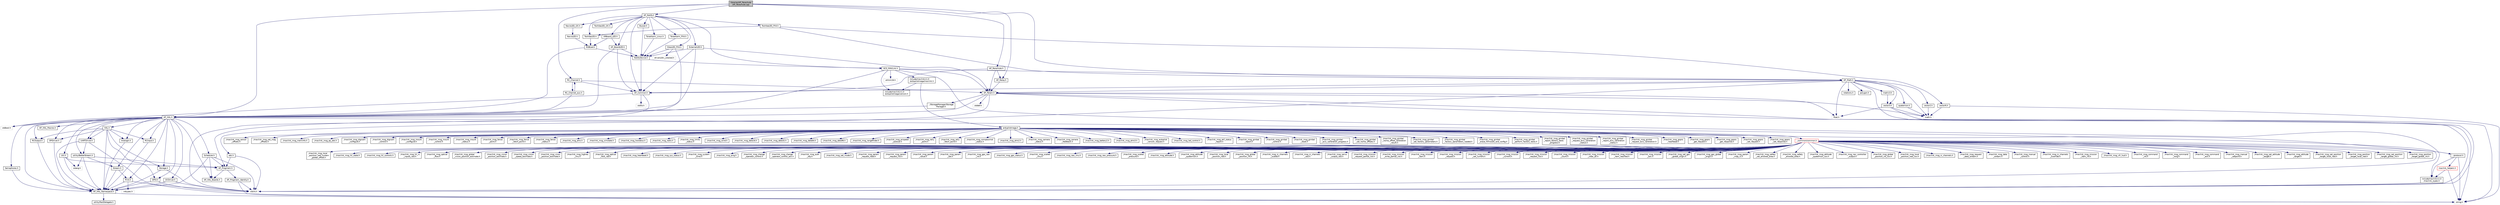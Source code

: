 digraph "libraries/AP_Parachute/AP_Parachute.cpp"
{
 // INTERACTIVE_SVG=YES
  edge [fontname="Helvetica",fontsize="10",labelfontname="Helvetica",labelfontsize="10"];
  node [fontname="Helvetica",fontsize="10",shape=record];
  Node1 [label="libraries/AP_Parachute\l/AP_Parachute.cpp",height=0.2,width=0.4,color="black", fillcolor="grey75", style="filled" fontcolor="black"];
  Node1 -> Node2 [color="midnightblue",fontsize="10",style="solid",fontname="Helvetica"];
  Node2 [label="AP_Parachute.h",height=0.2,width=0.4,color="black", fillcolor="white", style="filled",URL="$AP__Parachute_8h.html",tooltip="Parachute release library. "];
  Node2 -> Node3 [color="midnightblue",fontsize="10",style="solid",fontname="Helvetica"];
  Node3 [label="AP_Param.h",height=0.2,width=0.4,color="black", fillcolor="white", style="filled",URL="$AP__Param_8h.html",tooltip="A system for managing and storing variables that are of general interest to the system. "];
  Node3 -> Node4 [color="midnightblue",fontsize="10",style="solid",fontname="Helvetica"];
  Node4 [label="AP_HAL.h",height=0.2,width=0.4,color="black", fillcolor="white", style="filled",URL="$AP__HAL_8h.html"];
  Node4 -> Node5 [color="midnightblue",fontsize="10",style="solid",fontname="Helvetica"];
  Node5 [label="stdint.h",height=0.2,width=0.4,color="grey75", fillcolor="white", style="filled"];
  Node4 -> Node6 [color="midnightblue",fontsize="10",style="solid",fontname="Helvetica"];
  Node6 [label="stdbool.h",height=0.2,width=0.4,color="grey75", fillcolor="white", style="filled"];
  Node4 -> Node7 [color="midnightblue",fontsize="10",style="solid",fontname="Helvetica"];
  Node7 [label="AP_HAL_Namespace.h",height=0.2,width=0.4,color="black", fillcolor="white", style="filled",URL="$AP__HAL__Namespace_8h.html"];
  Node7 -> Node8 [color="midnightblue",fontsize="10",style="solid",fontname="Helvetica"];
  Node8 [label="string.h",height=0.2,width=0.4,color="grey75", fillcolor="white", style="filled"];
  Node7 -> Node9 [color="midnightblue",fontsize="10",style="solid",fontname="Helvetica"];
  Node9 [label="utility/FastDelegate.h",height=0.2,width=0.4,color="black", fillcolor="white", style="filled",URL="$FastDelegate_8h.html"];
  Node4 -> Node10 [color="midnightblue",fontsize="10",style="solid",fontname="Helvetica"];
  Node10 [label="AP_HAL_Boards.h",height=0.2,width=0.4,color="black", fillcolor="white", style="filled",URL="$AP__HAL__Boards_8h.html"];
  Node4 -> Node11 [color="midnightblue",fontsize="10",style="solid",fontname="Helvetica"];
  Node11 [label="AP_HAL_Macros.h",height=0.2,width=0.4,color="black", fillcolor="white", style="filled",URL="$AP__HAL__Macros_8h.html"];
  Node4 -> Node12 [color="midnightblue",fontsize="10",style="solid",fontname="Helvetica"];
  Node12 [label="UARTDriver.h",height=0.2,width=0.4,color="black", fillcolor="white", style="filled",URL="$UARTDriver_8h.html"];
  Node12 -> Node5 [color="midnightblue",fontsize="10",style="solid",fontname="Helvetica"];
  Node12 -> Node7 [color="midnightblue",fontsize="10",style="solid",fontname="Helvetica"];
  Node12 -> Node13 [color="midnightblue",fontsize="10",style="solid",fontname="Helvetica"];
  Node13 [label="utility/BetterStream.h",height=0.2,width=0.4,color="black", fillcolor="white", style="filled",URL="$BetterStream_8h.html"];
  Node13 -> Node14 [color="midnightblue",fontsize="10",style="solid",fontname="Helvetica"];
  Node14 [label="stdarg.h",height=0.2,width=0.4,color="grey75", fillcolor="white", style="filled"];
  Node13 -> Node7 [color="midnightblue",fontsize="10",style="solid",fontname="Helvetica"];
  Node13 -> Node15 [color="midnightblue",fontsize="10",style="solid",fontname="Helvetica"];
  Node15 [label="Stream.h",height=0.2,width=0.4,color="black", fillcolor="white", style="filled",URL="$Stream_8h.html"];
  Node15 -> Node7 [color="midnightblue",fontsize="10",style="solid",fontname="Helvetica"];
  Node15 -> Node16 [color="midnightblue",fontsize="10",style="solid",fontname="Helvetica"];
  Node16 [label="Print.h",height=0.2,width=0.4,color="black", fillcolor="white", style="filled",URL="$Print_8h.html"];
  Node16 -> Node7 [color="midnightblue",fontsize="10",style="solid",fontname="Helvetica"];
  Node16 -> Node17 [color="midnightblue",fontsize="10",style="solid",fontname="Helvetica"];
  Node17 [label="inttypes.h",height=0.2,width=0.4,color="grey75", fillcolor="white", style="filled"];
  Node16 -> Node8 [color="midnightblue",fontsize="10",style="solid",fontname="Helvetica"];
  Node13 -> Node18 [color="midnightblue",fontsize="10",style="solid",fontname="Helvetica"];
  Node18 [label="AP_Progmem.h",height=0.2,width=0.4,color="black", fillcolor="white", style="filled",URL="$AP__Progmem_8h.html"];
  Node18 -> Node10 [color="midnightblue",fontsize="10",style="solid",fontname="Helvetica"];
  Node18 -> Node19 [color="midnightblue",fontsize="10",style="solid",fontname="Helvetica"];
  Node19 [label="AP_Progmem_Identity.h",height=0.2,width=0.4,color="black", fillcolor="white", style="filled",URL="$AP__Progmem__Identity_8h.html"];
  Node19 -> Node8 [color="midnightblue",fontsize="10",style="solid",fontname="Helvetica"];
  Node19 -> Node5 [color="midnightblue",fontsize="10",style="solid",fontname="Helvetica"];
  Node4 -> Node20 [color="midnightblue",fontsize="10",style="solid",fontname="Helvetica"];
  Node20 [label="I2CDriver.h",height=0.2,width=0.4,color="black", fillcolor="white", style="filled",URL="$I2CDriver_8h.html"];
  Node20 -> Node5 [color="midnightblue",fontsize="10",style="solid",fontname="Helvetica"];
  Node20 -> Node7 [color="midnightblue",fontsize="10",style="solid",fontname="Helvetica"];
  Node4 -> Node21 [color="midnightblue",fontsize="10",style="solid",fontname="Helvetica"];
  Node21 [label="SPIDriver.h",height=0.2,width=0.4,color="black", fillcolor="white", style="filled",URL="$SPIDriver_8h.html"];
  Node21 -> Node7 [color="midnightblue",fontsize="10",style="solid",fontname="Helvetica"];
  Node4 -> Node22 [color="midnightblue",fontsize="10",style="solid",fontname="Helvetica"];
  Node22 [label="AnalogIn.h",height=0.2,width=0.4,color="black", fillcolor="white", style="filled",URL="$AnalogIn_8h.html"];
  Node22 -> Node7 [color="midnightblue",fontsize="10",style="solid",fontname="Helvetica"];
  Node4 -> Node23 [color="midnightblue",fontsize="10",style="solid",fontname="Helvetica"];
  Node23 [label="Storage.h",height=0.2,width=0.4,color="black", fillcolor="white", style="filled",URL="$Storage_8h.html"];
  Node23 -> Node5 [color="midnightblue",fontsize="10",style="solid",fontname="Helvetica"];
  Node23 -> Node7 [color="midnightblue",fontsize="10",style="solid",fontname="Helvetica"];
  Node4 -> Node24 [color="midnightblue",fontsize="10",style="solid",fontname="Helvetica"];
  Node24 [label="GPIO.h",height=0.2,width=0.4,color="black", fillcolor="white", style="filled",URL="$GPIO_8h.html"];
  Node24 -> Node5 [color="midnightblue",fontsize="10",style="solid",fontname="Helvetica"];
  Node24 -> Node7 [color="midnightblue",fontsize="10",style="solid",fontname="Helvetica"];
  Node4 -> Node25 [color="midnightblue",fontsize="10",style="solid",fontname="Helvetica"];
  Node25 [label="RCInput.h",height=0.2,width=0.4,color="black", fillcolor="white", style="filled",URL="$RCInput_8h.html"];
  Node25 -> Node7 [color="midnightblue",fontsize="10",style="solid",fontname="Helvetica"];
  Node4 -> Node26 [color="midnightblue",fontsize="10",style="solid",fontname="Helvetica"];
  Node26 [label="RCOutput.h",height=0.2,width=0.4,color="black", fillcolor="white", style="filled",URL="$RCOutput_8h.html"];
  Node26 -> Node7 [color="midnightblue",fontsize="10",style="solid",fontname="Helvetica"];
  Node4 -> Node27 [color="midnightblue",fontsize="10",style="solid",fontname="Helvetica"];
  Node27 [label="Scheduler.h",height=0.2,width=0.4,color="black", fillcolor="white", style="filled",URL="$Scheduler_8h.html"];
  Node27 -> Node7 [color="midnightblue",fontsize="10",style="solid",fontname="Helvetica"];
  Node27 -> Node10 [color="midnightblue",fontsize="10",style="solid",fontname="Helvetica"];
  Node27 -> Node5 [color="midnightblue",fontsize="10",style="solid",fontname="Helvetica"];
  Node27 -> Node18 [color="midnightblue",fontsize="10",style="solid",fontname="Helvetica"];
  Node4 -> Node28 [color="midnightblue",fontsize="10",style="solid",fontname="Helvetica"];
  Node28 [label="Semaphores.h",height=0.2,width=0.4,color="black", fillcolor="white", style="filled",URL="$Semaphores_8h.html"];
  Node28 -> Node7 [color="midnightblue",fontsize="10",style="solid",fontname="Helvetica"];
  Node4 -> Node29 [color="midnightblue",fontsize="10",style="solid",fontname="Helvetica"];
  Node29 [label="Util.h",height=0.2,width=0.4,color="black", fillcolor="white", style="filled",URL="$Util_8h.html"];
  Node29 -> Node14 [color="midnightblue",fontsize="10",style="solid",fontname="Helvetica"];
  Node29 -> Node7 [color="midnightblue",fontsize="10",style="solid",fontname="Helvetica"];
  Node29 -> Node18 [color="midnightblue",fontsize="10",style="solid",fontname="Helvetica"];
  Node4 -> Node16 [color="midnightblue",fontsize="10",style="solid",fontname="Helvetica"];
  Node4 -> Node15 [color="midnightblue",fontsize="10",style="solid",fontname="Helvetica"];
  Node4 -> Node13 [color="midnightblue",fontsize="10",style="solid",fontname="Helvetica"];
  Node4 -> Node30 [color="midnightblue",fontsize="10",style="solid",fontname="Helvetica"];
  Node30 [label="HAL.h",height=0.2,width=0.4,color="black", fillcolor="white", style="filled",URL="$HAL_8h.html"];
  Node30 -> Node7 [color="midnightblue",fontsize="10",style="solid",fontname="Helvetica"];
  Node30 -> Node12 [color="midnightblue",fontsize="10",style="solid",fontname="Helvetica"];
  Node30 -> Node21 [color="midnightblue",fontsize="10",style="solid",fontname="Helvetica"];
  Node30 -> Node22 [color="midnightblue",fontsize="10",style="solid",fontname="Helvetica"];
  Node30 -> Node23 [color="midnightblue",fontsize="10",style="solid",fontname="Helvetica"];
  Node30 -> Node24 [color="midnightblue",fontsize="10",style="solid",fontname="Helvetica"];
  Node30 -> Node25 [color="midnightblue",fontsize="10",style="solid",fontname="Helvetica"];
  Node30 -> Node26 [color="midnightblue",fontsize="10",style="solid",fontname="Helvetica"];
  Node3 -> Node31 [color="midnightblue",fontsize="10",style="solid",fontname="Helvetica"];
  Node31 [label="stddef.h",height=0.2,width=0.4,color="grey75", fillcolor="white", style="filled"];
  Node3 -> Node8 [color="midnightblue",fontsize="10",style="solid",fontname="Helvetica"];
  Node3 -> Node5 [color="midnightblue",fontsize="10",style="solid",fontname="Helvetica"];
  Node3 -> Node32 [color="midnightblue",fontsize="10",style="solid",fontname="Helvetica"];
  Node32 [label="math.h",height=0.2,width=0.4,color="grey75", fillcolor="white", style="filled"];
  Node3 -> Node33 [color="midnightblue",fontsize="10",style="solid",fontname="Helvetica"];
  Node33 [label="float.h",height=0.2,width=0.4,color="grey75", fillcolor="white", style="filled"];
  Node3 -> Node18 [color="midnightblue",fontsize="10",style="solid",fontname="Helvetica"];
  Node3 -> Node34 [color="midnightblue",fontsize="10",style="solid",fontname="Helvetica"];
  Node34 [label="../StorageManager/Storage\lManager.h",height=0.2,width=0.4,color="black", fillcolor="white", style="filled",URL="$StorageManager_8h.html"];
  Node34 -> Node4 [color="midnightblue",fontsize="10",style="solid",fontname="Helvetica"];
  Node2 -> Node35 [color="midnightblue",fontsize="10",style="solid",fontname="Helvetica"];
  Node35 [label="AP_Common.h",height=0.2,width=0.4,color="black", fillcolor="white", style="filled",URL="$AP__Common_8h.html",tooltip="Common definitions and utility routines for the ArduPilot libraries. "];
  Node35 -> Node5 [color="midnightblue",fontsize="10",style="solid",fontname="Helvetica"];
  Node35 -> Node36 [color="midnightblue",fontsize="10",style="solid",fontname="Helvetica"];
  Node36 [label="stdlib.h",height=0.2,width=0.4,color="grey75", fillcolor="white", style="filled"];
  Node35 -> Node6 [color="midnightblue",fontsize="10",style="solid",fontname="Helvetica"];
  Node2 -> Node37 [color="midnightblue",fontsize="10",style="solid",fontname="Helvetica"];
  Node37 [label="AP_Relay.h",height=0.2,width=0.4,color="black", fillcolor="white", style="filled",URL="$AP__Relay_8h.html",tooltip="APM relay control class. "];
  Node37 -> Node3 [color="midnightblue",fontsize="10",style="solid",fontname="Helvetica"];
  Node1 -> Node37 [color="midnightblue",fontsize="10",style="solid",fontname="Helvetica"];
  Node1 -> Node38 [color="midnightblue",fontsize="10",style="solid",fontname="Helvetica"];
  Node38 [label="AP_Math.h",height=0.2,width=0.4,color="black", fillcolor="white", style="filled",URL="$AP__Math_8h.html"];
  Node38 -> Node35 [color="midnightblue",fontsize="10",style="solid",fontname="Helvetica"];
  Node38 -> Node3 [color="midnightblue",fontsize="10",style="solid",fontname="Helvetica"];
  Node38 -> Node32 [color="midnightblue",fontsize="10",style="solid",fontname="Helvetica"];
  Node38 -> Node5 [color="midnightblue",fontsize="10",style="solid",fontname="Helvetica"];
  Node38 -> Node39 [color="midnightblue",fontsize="10",style="solid",fontname="Helvetica"];
  Node39 [label="rotations.h",height=0.2,width=0.4,color="black", fillcolor="white", style="filled",URL="$rotations_8h.html"];
  Node38 -> Node40 [color="midnightblue",fontsize="10",style="solid",fontname="Helvetica"];
  Node40 [label="vector2.h",height=0.2,width=0.4,color="black", fillcolor="white", style="filled",URL="$vector2_8h.html"];
  Node40 -> Node32 [color="midnightblue",fontsize="10",style="solid",fontname="Helvetica"];
  Node38 -> Node41 [color="midnightblue",fontsize="10",style="solid",fontname="Helvetica"];
  Node41 [label="vector3.h",height=0.2,width=0.4,color="black", fillcolor="white", style="filled",URL="$vector3_8h.html"];
  Node41 -> Node32 [color="midnightblue",fontsize="10",style="solid",fontname="Helvetica"];
  Node41 -> Node33 [color="midnightblue",fontsize="10",style="solid",fontname="Helvetica"];
  Node41 -> Node8 [color="midnightblue",fontsize="10",style="solid",fontname="Helvetica"];
  Node38 -> Node42 [color="midnightblue",fontsize="10",style="solid",fontname="Helvetica"];
  Node42 [label="matrix3.h",height=0.2,width=0.4,color="black", fillcolor="white", style="filled",URL="$matrix3_8h.html"];
  Node42 -> Node41 [color="midnightblue",fontsize="10",style="solid",fontname="Helvetica"];
  Node38 -> Node43 [color="midnightblue",fontsize="10",style="solid",fontname="Helvetica"];
  Node43 [label="quaternion.h",height=0.2,width=0.4,color="black", fillcolor="white", style="filled",URL="$quaternion_8h.html"];
  Node43 -> Node32 [color="midnightblue",fontsize="10",style="solid",fontname="Helvetica"];
  Node38 -> Node44 [color="midnightblue",fontsize="10",style="solid",fontname="Helvetica"];
  Node44 [label="polygon.h",height=0.2,width=0.4,color="black", fillcolor="white", style="filled",URL="$polygon_8h.html"];
  Node38 -> Node45 [color="midnightblue",fontsize="10",style="solid",fontname="Helvetica"];
  Node45 [label="edc.h",height=0.2,width=0.4,color="black", fillcolor="white", style="filled",URL="$edc_8h.html"];
  Node45 -> Node18 [color="midnightblue",fontsize="10",style="solid",fontname="Helvetica"];
  Node45 -> Node5 [color="midnightblue",fontsize="10",style="solid",fontname="Helvetica"];
  Node38 -> Node33 [color="midnightblue",fontsize="10",style="solid",fontname="Helvetica"];
  Node1 -> Node46 [color="midnightblue",fontsize="10",style="solid",fontname="Helvetica"];
  Node46 [label="RC_Channel.h",height=0.2,width=0.4,color="black", fillcolor="white", style="filled",URL="$RC__Channel_8h.html",tooltip="RC_Channel manager, with EEPROM-backed storage of constants. "];
  Node46 -> Node35 [color="midnightblue",fontsize="10",style="solid",fontname="Helvetica"];
  Node46 -> Node3 [color="midnightblue",fontsize="10",style="solid",fontname="Helvetica"];
  Node46 -> Node47 [color="midnightblue",fontsize="10",style="solid",fontname="Helvetica"];
  Node47 [label="RC_Channel_aux.h",height=0.2,width=0.4,color="black", fillcolor="white", style="filled",URL="$RC__Channel__aux_8h.html",tooltip="RC_Channel manager for auxiliary channels (5..8), with EEPROM-backed storage of constants. "];
  Node47 -> Node4 [color="midnightblue",fontsize="10",style="solid",fontname="Helvetica"];
  Node47 -> Node46 [color="midnightblue",fontsize="10",style="solid",fontname="Helvetica"];
  Node1 -> Node48 [color="midnightblue",fontsize="10",style="solid",fontname="Helvetica"];
  Node48 [label="AP_Notify.h",height=0.2,width=0.4,color="black", fillcolor="white", style="filled",URL="$AP__Notify_8h.html"];
  Node48 -> Node35 [color="midnightblue",fontsize="10",style="solid",fontname="Helvetica"];
  Node48 -> Node49 [color="midnightblue",fontsize="10",style="solid",fontname="Helvetica"];
  Node49 [label="GCS_MAVLink.h",height=0.2,width=0.4,color="black", fillcolor="white", style="filled",URL="$GCS__MAVLink_8h.html",tooltip="One size fits all header for MAVLink integration. "];
  Node49 -> Node4 [color="midnightblue",fontsize="10",style="solid",fontname="Helvetica"];
  Node49 -> Node3 [color="midnightblue",fontsize="10",style="solid",fontname="Helvetica"];
  Node49 -> Node38 [color="midnightblue",fontsize="10",style="solid",fontname="Helvetica"];
  Node49 -> Node50 [color="midnightblue",fontsize="10",style="solid",fontname="Helvetica"];
  Node50 [label="util/crc16.h",height=0.2,width=0.4,color="grey75", fillcolor="white", style="filled"];
  Node49 -> Node51 [color="midnightblue",fontsize="10",style="solid",fontname="Helvetica"];
  Node51 [label="include/mavlink/v1.0\l/ardupilotmega/version.h",height=0.2,width=0.4,color="black", fillcolor="white", style="filled",URL="$v1_80_2ardupilotmega_2version_8h.html",tooltip="MAVLink comm protocol built from ardupilotmega.xml. "];
  Node49 -> Node52 [color="midnightblue",fontsize="10",style="solid",fontname="Helvetica"];
  Node52 [label="include/mavlink/v1.0\l/mavlink_types.h",height=0.2,width=0.4,color="black", fillcolor="white", style="filled",URL="$v1_80_2mavlink__types_8h.html"];
  Node52 -> Node5 [color="midnightblue",fontsize="10",style="solid",fontname="Helvetica"];
  Node49 -> Node53 [color="midnightblue",fontsize="10",style="solid",fontname="Helvetica"];
  Node53 [label="include/mavlink/v1.0\l/ardupilotmega/mavlink.h",height=0.2,width=0.4,color="black", fillcolor="white", style="filled",URL="$v1_80_2ardupilotmega_2mavlink_8h.html",tooltip="MAVLink comm protocol built from ardupilotmega.xml. "];
  Node53 -> Node51 [color="midnightblue",fontsize="10",style="solid",fontname="Helvetica"];
  Node53 -> Node54 [color="midnightblue",fontsize="10",style="solid",fontname="Helvetica"];
  Node54 [label="ardupilotmega.h",height=0.2,width=0.4,color="black", fillcolor="white", style="filled",URL="$v1_80_2ardupilotmega_2ardupilotmega_8h.html",tooltip="MAVLink comm protocol generated from ardupilotmega.xml. "];
  Node54 -> Node55 [color="midnightblue",fontsize="10",style="solid",fontname="Helvetica"];
  Node55 [label="../protocol.h",height=0.2,width=0.4,color="black", fillcolor="white", style="filled",URL="$v1_80_2protocol_8h.html"];
  Node55 -> Node8 [color="midnightblue",fontsize="10",style="solid",fontname="Helvetica"];
  Node55 -> Node52 [color="midnightblue",fontsize="10",style="solid",fontname="Helvetica"];
  Node55 -> Node56 [color="midnightblue",fontsize="10",style="solid",fontname="Helvetica"];
  Node56 [label="mavlink_helpers.h",height=0.2,width=0.4,color="red", fillcolor="white", style="filled",URL="$v1_80_2mavlink__helpers_8h.html"];
  Node56 -> Node8 [color="midnightblue",fontsize="10",style="solid",fontname="Helvetica"];
  Node56 -> Node52 [color="midnightblue",fontsize="10",style="solid",fontname="Helvetica"];
  Node54 -> Node57 [color="midnightblue",fontsize="10",style="solid",fontname="Helvetica"];
  Node57 [label="../common/common.h",height=0.2,width=0.4,color="red", fillcolor="white", style="filled",URL="$v1_80_2common_2common_8h.html",tooltip="MAVLink comm protocol generated from common.xml. "];
  Node57 -> Node55 [color="midnightblue",fontsize="10",style="solid",fontname="Helvetica"];
  Node57 -> Node58 [color="midnightblue",fontsize="10",style="solid",fontname="Helvetica"];
  Node58 [label="./mavlink_msg_heartbeat.h",height=0.2,width=0.4,color="black", fillcolor="white", style="filled",URL="$v1_80_2common_2mavlink__msg__heartbeat_8h.html"];
  Node57 -> Node59 [color="midnightblue",fontsize="10",style="solid",fontname="Helvetica"];
  Node59 [label="./mavlink_msg_sys_status.h",height=0.2,width=0.4,color="black", fillcolor="white", style="filled",URL="$v1_80_2common_2mavlink__msg__sys__status_8h.html"];
  Node57 -> Node60 [color="midnightblue",fontsize="10",style="solid",fontname="Helvetica"];
  Node60 [label="./mavlink_msg_system\l_time.h",height=0.2,width=0.4,color="black", fillcolor="white", style="filled",URL="$v1_80_2common_2mavlink__msg__system__time_8h.html"];
  Node57 -> Node61 [color="midnightblue",fontsize="10",style="solid",fontname="Helvetica"];
  Node61 [label="./mavlink_msg_ping.h",height=0.2,width=0.4,color="black", fillcolor="white", style="filled",URL="$v1_80_2common_2mavlink__msg__ping_8h.html"];
  Node57 -> Node62 [color="midnightblue",fontsize="10",style="solid",fontname="Helvetica"];
  Node62 [label="./mavlink_msg_change\l_operator_control.h",height=0.2,width=0.4,color="black", fillcolor="white", style="filled",URL="$v1_80_2common_2mavlink__msg__change__operator__control_8h.html"];
  Node57 -> Node63 [color="midnightblue",fontsize="10",style="solid",fontname="Helvetica"];
  Node63 [label="./mavlink_msg_change\l_operator_control_ack.h",height=0.2,width=0.4,color="black", fillcolor="white", style="filled",URL="$v1_80_2common_2mavlink__msg__change__operator__control__ack_8h.html"];
  Node57 -> Node64 [color="midnightblue",fontsize="10",style="solid",fontname="Helvetica"];
  Node64 [label="./mavlink_msg_auth\l_key.h",height=0.2,width=0.4,color="black", fillcolor="white", style="filled",URL="$v1_80_2common_2mavlink__msg__auth__key_8h.html"];
  Node57 -> Node65 [color="midnightblue",fontsize="10",style="solid",fontname="Helvetica"];
  Node65 [label="./mavlink_msg_set_mode.h",height=0.2,width=0.4,color="black", fillcolor="white", style="filled",URL="$v1_80_2common_2mavlink__msg__set__mode_8h.html"];
  Node57 -> Node66 [color="midnightblue",fontsize="10",style="solid",fontname="Helvetica"];
  Node66 [label="./mavlink_msg_param\l_request_read.h",height=0.2,width=0.4,color="black", fillcolor="white", style="filled",URL="$v1_80_2common_2mavlink__msg__param__request__read_8h.html"];
  Node57 -> Node67 [color="midnightblue",fontsize="10",style="solid",fontname="Helvetica"];
  Node67 [label="./mavlink_msg_param\l_request_list.h",height=0.2,width=0.4,color="black", fillcolor="white", style="filled",URL="$v1_80_2common_2mavlink__msg__param__request__list_8h.html"];
  Node57 -> Node68 [color="midnightblue",fontsize="10",style="solid",fontname="Helvetica"];
  Node68 [label="./mavlink_msg_param\l_value.h",height=0.2,width=0.4,color="black", fillcolor="white", style="filled",URL="$v1_80_2common_2mavlink__msg__param__value_8h.html"];
  Node57 -> Node69 [color="midnightblue",fontsize="10",style="solid",fontname="Helvetica"];
  Node69 [label="./mavlink_msg_param\l_set.h",height=0.2,width=0.4,color="black", fillcolor="white", style="filled",URL="$v1_80_2common_2mavlink__msg__param__set_8h.html"];
  Node57 -> Node70 [color="midnightblue",fontsize="10",style="solid",fontname="Helvetica"];
  Node70 [label="./mavlink_msg_gps_raw\l_int.h",height=0.2,width=0.4,color="black", fillcolor="white", style="filled",URL="$v1_80_2common_2mavlink__msg__gps__raw__int_8h.html"];
  Node57 -> Node71 [color="midnightblue",fontsize="10",style="solid",fontname="Helvetica"];
  Node71 [label="./mavlink_msg_gps_status.h",height=0.2,width=0.4,color="black", fillcolor="white", style="filled",URL="$v1_80_2common_2mavlink__msg__gps__status_8h.html"];
  Node57 -> Node72 [color="midnightblue",fontsize="10",style="solid",fontname="Helvetica"];
  Node72 [label="./mavlink_msg_scaled\l_imu.h",height=0.2,width=0.4,color="black", fillcolor="white", style="filled",URL="$v1_80_2common_2mavlink__msg__scaled__imu_8h.html"];
  Node57 -> Node73 [color="midnightblue",fontsize="10",style="solid",fontname="Helvetica"];
  Node73 [label="./mavlink_msg_raw_imu.h",height=0.2,width=0.4,color="black", fillcolor="white", style="filled",URL="$v1_80_2common_2mavlink__msg__raw__imu_8h.html"];
  Node57 -> Node74 [color="midnightblue",fontsize="10",style="solid",fontname="Helvetica"];
  Node74 [label="./mavlink_msg_raw_pressure.h",height=0.2,width=0.4,color="black", fillcolor="white", style="filled",URL="$v1_80_2common_2mavlink__msg__raw__pressure_8h.html"];
  Node57 -> Node75 [color="midnightblue",fontsize="10",style="solid",fontname="Helvetica"];
  Node75 [label="./mavlink_msg_scaled\l_pressure.h",height=0.2,width=0.4,color="black", fillcolor="white", style="filled",URL="$v1_80_2common_2mavlink__msg__scaled__pressure_8h.html"];
  Node57 -> Node76 [color="midnightblue",fontsize="10",style="solid",fontname="Helvetica"];
  Node76 [label="./mavlink_msg_attitude.h",height=0.2,width=0.4,color="black", fillcolor="white", style="filled",URL="$v1_80_2common_2mavlink__msg__attitude_8h.html"];
  Node57 -> Node77 [color="midnightblue",fontsize="10",style="solid",fontname="Helvetica"];
  Node77 [label="./mavlink_msg_attitude\l_quaternion.h",height=0.2,width=0.4,color="black", fillcolor="white", style="filled",URL="$mavlink__msg__attitude__quaternion_8h.html"];
  Node57 -> Node78 [color="midnightblue",fontsize="10",style="solid",fontname="Helvetica"];
  Node78 [label="./mavlink_msg_local\l_position_ned.h",height=0.2,width=0.4,color="black", fillcolor="white", style="filled",URL="$mavlink__msg__local__position__ned_8h.html"];
  Node57 -> Node79 [color="midnightblue",fontsize="10",style="solid",fontname="Helvetica"];
  Node79 [label="./mavlink_msg_global\l_position_int.h",height=0.2,width=0.4,color="black", fillcolor="white", style="filled",URL="$v1_80_2common_2mavlink__msg__global__position__int_8h.html"];
  Node57 -> Node80 [color="midnightblue",fontsize="10",style="solid",fontname="Helvetica"];
  Node80 [label="./mavlink_msg_rc_channels\l_scaled.h",height=0.2,width=0.4,color="black", fillcolor="white", style="filled",URL="$v1_80_2common_2mavlink__msg__rc__channels__scaled_8h.html"];
  Node57 -> Node81 [color="midnightblue",fontsize="10",style="solid",fontname="Helvetica"];
  Node81 [label="./mavlink_msg_rc_channels\l_raw.h",height=0.2,width=0.4,color="black", fillcolor="white", style="filled",URL="$v1_80_2common_2mavlink__msg__rc__channels__raw_8h.html"];
  Node57 -> Node82 [color="midnightblue",fontsize="10",style="solid",fontname="Helvetica"];
  Node82 [label="./mavlink_msg_servo\l_output_raw.h",height=0.2,width=0.4,color="black", fillcolor="white", style="filled",URL="$v1_80_2common_2mavlink__msg__servo__output__raw_8h.html"];
  Node57 -> Node83 [color="midnightblue",fontsize="10",style="solid",fontname="Helvetica"];
  Node83 [label="./mavlink_msg_mission\l_request_partial_list.h",height=0.2,width=0.4,color="black", fillcolor="white", style="filled",URL="$mavlink__msg__mission__request__partial__list_8h.html"];
  Node57 -> Node84 [color="midnightblue",fontsize="10",style="solid",fontname="Helvetica"];
  Node84 [label="./mavlink_msg_mission\l_write_partial_list.h",height=0.2,width=0.4,color="black", fillcolor="white", style="filled",URL="$mavlink__msg__mission__write__partial__list_8h.html"];
  Node57 -> Node85 [color="midnightblue",fontsize="10",style="solid",fontname="Helvetica"];
  Node85 [label="./mavlink_msg_mission\l_item.h",height=0.2,width=0.4,color="black", fillcolor="white", style="filled",URL="$mavlink__msg__mission__item_8h.html"];
  Node57 -> Node86 [color="midnightblue",fontsize="10",style="solid",fontname="Helvetica"];
  Node86 [label="./mavlink_msg_mission\l_request.h",height=0.2,width=0.4,color="black", fillcolor="white", style="filled",URL="$mavlink__msg__mission__request_8h.html"];
  Node57 -> Node87 [color="midnightblue",fontsize="10",style="solid",fontname="Helvetica"];
  Node87 [label="./mavlink_msg_mission\l_set_current.h",height=0.2,width=0.4,color="black", fillcolor="white", style="filled",URL="$mavlink__msg__mission__set__current_8h.html"];
  Node57 -> Node88 [color="midnightblue",fontsize="10",style="solid",fontname="Helvetica"];
  Node88 [label="./mavlink_msg_mission\l_current.h",height=0.2,width=0.4,color="black", fillcolor="white", style="filled",URL="$mavlink__msg__mission__current_8h.html"];
  Node57 -> Node89 [color="midnightblue",fontsize="10",style="solid",fontname="Helvetica"];
  Node89 [label="./mavlink_msg_mission\l_request_list.h",height=0.2,width=0.4,color="black", fillcolor="white", style="filled",URL="$mavlink__msg__mission__request__list_8h.html"];
  Node57 -> Node90 [color="midnightblue",fontsize="10",style="solid",fontname="Helvetica"];
  Node90 [label="./mavlink_msg_mission\l_count.h",height=0.2,width=0.4,color="black", fillcolor="white", style="filled",URL="$mavlink__msg__mission__count_8h.html"];
  Node57 -> Node91 [color="midnightblue",fontsize="10",style="solid",fontname="Helvetica"];
  Node91 [label="./mavlink_msg_mission\l_clear_all.h",height=0.2,width=0.4,color="black", fillcolor="white", style="filled",URL="$mavlink__msg__mission__clear__all_8h.html"];
  Node57 -> Node92 [color="midnightblue",fontsize="10",style="solid",fontname="Helvetica"];
  Node92 [label="./mavlink_msg_mission\l_item_reached.h",height=0.2,width=0.4,color="black", fillcolor="white", style="filled",URL="$mavlink__msg__mission__item__reached_8h.html"];
  Node57 -> Node93 [color="midnightblue",fontsize="10",style="solid",fontname="Helvetica"];
  Node93 [label="./mavlink_msg_mission\l_ack.h",height=0.2,width=0.4,color="black", fillcolor="white", style="filled",URL="$mavlink__msg__mission__ack_8h.html"];
  Node57 -> Node94 [color="midnightblue",fontsize="10",style="solid",fontname="Helvetica"];
  Node94 [label="./mavlink_msg_set_gps\l_global_origin.h",height=0.2,width=0.4,color="black", fillcolor="white", style="filled",URL="$mavlink__msg__set__gps__global__origin_8h.html"];
  Node57 -> Node95 [color="midnightblue",fontsize="10",style="solid",fontname="Helvetica"];
  Node95 [label="./mavlink_msg_gps_global\l_origin.h",height=0.2,width=0.4,color="black", fillcolor="white", style="filled",URL="$mavlink__msg__gps__global__origin_8h.html"];
  Node57 -> Node96 [color="midnightblue",fontsize="10",style="solid",fontname="Helvetica"];
  Node96 [label="./mavlink_msg_param\l_map_rc.h",height=0.2,width=0.4,color="black", fillcolor="white", style="filled",URL="$mavlink__msg__param__map__rc_8h.html"];
  Node57 -> Node97 [color="midnightblue",fontsize="10",style="solid",fontname="Helvetica"];
  Node97 [label="./mavlink_msg_safety\l_set_allowed_area.h",height=0.2,width=0.4,color="black", fillcolor="white", style="filled",URL="$v1_80_2common_2mavlink__msg__safety__set__allowed__area_8h.html"];
  Node57 -> Node98 [color="midnightblue",fontsize="10",style="solid",fontname="Helvetica"];
  Node98 [label="./mavlink_msg_safety\l_allowed_area.h",height=0.2,width=0.4,color="black", fillcolor="white", style="filled",URL="$v1_80_2common_2mavlink__msg__safety__allowed__area_8h.html"];
  Node57 -> Node99 [color="midnightblue",fontsize="10",style="solid",fontname="Helvetica"];
  Node99 [label="./mavlink_msg_attitude\l_quaternion_cov.h",height=0.2,width=0.4,color="black", fillcolor="white", style="filled",URL="$mavlink__msg__attitude__quaternion__cov_8h.html"];
  Node57 -> Node100 [color="midnightblue",fontsize="10",style="solid",fontname="Helvetica"];
  Node100 [label="./mavlink_msg_nav_controller\l_output.h",height=0.2,width=0.4,color="black", fillcolor="white", style="filled",URL="$v1_80_2common_2mavlink__msg__nav__controller__output_8h.html"];
  Node57 -> Node101 [color="midnightblue",fontsize="10",style="solid",fontname="Helvetica"];
  Node101 [label="./mavlink_msg_global\l_position_int_cov.h",height=0.2,width=0.4,color="black", fillcolor="white", style="filled",URL="$mavlink__msg__global__position__int__cov_8h.html"];
  Node57 -> Node102 [color="midnightblue",fontsize="10",style="solid",fontname="Helvetica"];
  Node102 [label="./mavlink_msg_local\l_position_ned_cov.h",height=0.2,width=0.4,color="black", fillcolor="white", style="filled",URL="$mavlink__msg__local__position__ned__cov_8h.html"];
  Node57 -> Node103 [color="midnightblue",fontsize="10",style="solid",fontname="Helvetica"];
  Node103 [label="./mavlink_msg_rc_channels.h",height=0.2,width=0.4,color="black", fillcolor="white", style="filled",URL="$mavlink__msg__rc__channels_8h.html"];
  Node57 -> Node104 [color="midnightblue",fontsize="10",style="solid",fontname="Helvetica"];
  Node104 [label="./mavlink_msg_request\l_data_stream.h",height=0.2,width=0.4,color="black", fillcolor="white", style="filled",URL="$v1_80_2common_2mavlink__msg__request__data__stream_8h.html"];
  Node57 -> Node105 [color="midnightblue",fontsize="10",style="solid",fontname="Helvetica"];
  Node105 [label="./mavlink_msg_data\l_stream.h",height=0.2,width=0.4,color="black", fillcolor="white", style="filled",URL="$mavlink__msg__data__stream_8h.html"];
  Node57 -> Node106 [color="midnightblue",fontsize="10",style="solid",fontname="Helvetica"];
  Node106 [label="./mavlink_msg_manual\l_control.h",height=0.2,width=0.4,color="black", fillcolor="white", style="filled",URL="$v1_80_2common_2mavlink__msg__manual__control_8h.html"];
  Node57 -> Node107 [color="midnightblue",fontsize="10",style="solid",fontname="Helvetica"];
  Node107 [label="./mavlink_msg_rc_channels\l_override.h",height=0.2,width=0.4,color="black", fillcolor="white", style="filled",URL="$v1_80_2common_2mavlink__msg__rc__channels__override_8h.html"];
  Node57 -> Node108 [color="midnightblue",fontsize="10",style="solid",fontname="Helvetica"];
  Node108 [label="./mavlink_msg_mission\l_item_int.h",height=0.2,width=0.4,color="black", fillcolor="white", style="filled",URL="$mavlink__msg__mission__item__int_8h.html"];
  Node57 -> Node109 [color="midnightblue",fontsize="10",style="solid",fontname="Helvetica"];
  Node109 [label="./mavlink_msg_vfr_hud.h",height=0.2,width=0.4,color="black", fillcolor="white", style="filled",URL="$v1_80_2common_2mavlink__msg__vfr__hud_8h.html"];
  Node57 -> Node110 [color="midnightblue",fontsize="10",style="solid",fontname="Helvetica"];
  Node110 [label="./mavlink_msg_command\l_int.h",height=0.2,width=0.4,color="black", fillcolor="white", style="filled",URL="$mavlink__msg__command__int_8h.html"];
  Node57 -> Node111 [color="midnightblue",fontsize="10",style="solid",fontname="Helvetica"];
  Node111 [label="./mavlink_msg_command\l_long.h",height=0.2,width=0.4,color="black", fillcolor="white", style="filled",URL="$mavlink__msg__command__long_8h.html"];
  Node57 -> Node112 [color="midnightblue",fontsize="10",style="solid",fontname="Helvetica"];
  Node112 [label="./mavlink_msg_command\l_ack.h",height=0.2,width=0.4,color="black", fillcolor="white", style="filled",URL="$v1_80_2common_2mavlink__msg__command__ack_8h.html"];
  Node57 -> Node113 [color="midnightblue",fontsize="10",style="solid",fontname="Helvetica"];
  Node113 [label="./mavlink_msg_manual\l_setpoint.h",height=0.2,width=0.4,color="black", fillcolor="white", style="filled",URL="$mavlink__msg__manual__setpoint_8h.html"];
  Node57 -> Node114 [color="midnightblue",fontsize="10",style="solid",fontname="Helvetica"];
  Node114 [label="./mavlink_msg_set_attitude\l_target.h",height=0.2,width=0.4,color="black", fillcolor="white", style="filled",URL="$mavlink__msg__set__attitude__target_8h.html"];
  Node57 -> Node115 [color="midnightblue",fontsize="10",style="solid",fontname="Helvetica"];
  Node115 [label="./mavlink_msg_attitude\l_target.h",height=0.2,width=0.4,color="black", fillcolor="white", style="filled",URL="$mavlink__msg__attitude__target_8h.html"];
  Node57 -> Node116 [color="midnightblue",fontsize="10",style="solid",fontname="Helvetica"];
  Node116 [label="./mavlink_msg_set_position\l_target_local_ned.h",height=0.2,width=0.4,color="black", fillcolor="white", style="filled",URL="$mavlink__msg__set__position__target__local__ned_8h.html"];
  Node57 -> Node117 [color="midnightblue",fontsize="10",style="solid",fontname="Helvetica"];
  Node117 [label="./mavlink_msg_position\l_target_local_ned.h",height=0.2,width=0.4,color="black", fillcolor="white", style="filled",URL="$mavlink__msg__position__target__local__ned_8h.html"];
  Node57 -> Node118 [color="midnightblue",fontsize="10",style="solid",fontname="Helvetica"];
  Node118 [label="./mavlink_msg_set_position\l_target_global_int.h",height=0.2,width=0.4,color="black", fillcolor="white", style="filled",URL="$mavlink__msg__set__position__target__global__int_8h.html"];
  Node57 -> Node119 [color="midnightblue",fontsize="10",style="solid",fontname="Helvetica"];
  Node119 [label="./mavlink_msg_position\l_target_global_int.h",height=0.2,width=0.4,color="black", fillcolor="white", style="filled",URL="$mavlink__msg__position__target__global__int_8h.html"];
  Node57 -> Node120 [color="midnightblue",fontsize="10",style="solid",fontname="Helvetica"];
  Node120 [label="./mavlink_msg_local\l_position_ned_system\l_global_offset.h",height=0.2,width=0.4,color="black", fillcolor="white", style="filled",URL="$mavlink__msg__local__position__ned__system__global__offset_8h.html"];
  Node57 -> Node121 [color="midnightblue",fontsize="10",style="solid",fontname="Helvetica"];
  Node121 [label="./mavlink_msg_hil_state.h",height=0.2,width=0.4,color="black", fillcolor="white", style="filled",URL="$v1_80_2common_2mavlink__msg__hil__state_8h.html"];
  Node57 -> Node122 [color="midnightblue",fontsize="10",style="solid",fontname="Helvetica"];
  Node122 [label="./mavlink_msg_hil_controls.h",height=0.2,width=0.4,color="black", fillcolor="white", style="filled",URL="$v1_80_2common_2mavlink__msg__hil__controls_8h.html"];
  Node57 -> Node123 [color="midnightblue",fontsize="10",style="solid",fontname="Helvetica"];
  Node123 [label="./mavlink_msg_hil_rc\l_inputs_raw.h",height=0.2,width=0.4,color="black", fillcolor="white", style="filled",URL="$mavlink__msg__hil__rc__inputs__raw_8h.html"];
  Node57 -> Node124 [color="midnightblue",fontsize="10",style="solid",fontname="Helvetica"];
  Node124 [label="./mavlink_msg_optical\l_flow.h",height=0.2,width=0.4,color="black", fillcolor="white", style="filled",URL="$v1_80_2common_2mavlink__msg__optical__flow_8h.html"];
  Node57 -> Node125 [color="midnightblue",fontsize="10",style="solid",fontname="Helvetica"];
  Node125 [label="./mavlink_msg_global\l_vision_position_estimate.h",height=0.2,width=0.4,color="black", fillcolor="white", style="filled",URL="$mavlink__msg__global__vision__position__estimate_8h.html"];
  Node57 -> Node126 [color="midnightblue",fontsize="10",style="solid",fontname="Helvetica"];
  Node126 [label="./mavlink_msg_vision\l_position_estimate.h",height=0.2,width=0.4,color="black", fillcolor="white", style="filled",URL="$mavlink__msg__vision__position__estimate_8h.html"];
  Node57 -> Node127 [color="midnightblue",fontsize="10",style="solid",fontname="Helvetica"];
  Node127 [label="./mavlink_msg_vision\l_speed_estimate.h",height=0.2,width=0.4,color="black", fillcolor="white", style="filled",URL="$mavlink__msg__vision__speed__estimate_8h.html"];
  Node57 -> Node128 [color="midnightblue",fontsize="10",style="solid",fontname="Helvetica"];
  Node128 [label="./mavlink_msg_vicon\l_position_estimate.h",height=0.2,width=0.4,color="black", fillcolor="white", style="filled",URL="$mavlink__msg__vicon__position__estimate_8h.html"];
  Node57 -> Node129 [color="midnightblue",fontsize="10",style="solid",fontname="Helvetica"];
  Node129 [label="./mavlink_msg_highres\l_imu.h",height=0.2,width=0.4,color="black", fillcolor="white", style="filled",URL="$mavlink__msg__highres__imu_8h.html"];
  Node57 -> Node130 [color="midnightblue",fontsize="10",style="solid",fontname="Helvetica"];
  Node130 [label="./mavlink_msg_optical\l_flow_rad.h",height=0.2,width=0.4,color="black", fillcolor="white", style="filled",URL="$mavlink__msg__optical__flow__rad_8h.html"];
  Node54 -> Node131 [color="midnightblue",fontsize="10",style="solid",fontname="Helvetica"];
  Node131 [label="./mavlink_msg_sensor\l_offsets.h",height=0.2,width=0.4,color="black", fillcolor="white", style="filled",URL="$v1_80_2ardupilotmega_2mavlink__msg__sensor__offsets_8h.html"];
  Node54 -> Node132 [color="midnightblue",fontsize="10",style="solid",fontname="Helvetica"];
  Node132 [label="./mavlink_msg_set_mag\l_offsets.h",height=0.2,width=0.4,color="black", fillcolor="white", style="filled",URL="$v1_80_2ardupilotmega_2mavlink__msg__set__mag__offsets_8h.html"];
  Node54 -> Node133 [color="midnightblue",fontsize="10",style="solid",fontname="Helvetica"];
  Node133 [label="./mavlink_msg_meminfo.h",height=0.2,width=0.4,color="black", fillcolor="white", style="filled",URL="$v1_80_2ardupilotmega_2mavlink__msg__meminfo_8h.html"];
  Node54 -> Node134 [color="midnightblue",fontsize="10",style="solid",fontname="Helvetica"];
  Node134 [label="./mavlink_msg_ap_adc.h",height=0.2,width=0.4,color="black", fillcolor="white", style="filled",URL="$v1_80_2ardupilotmega_2mavlink__msg__ap__adc_8h.html"];
  Node54 -> Node135 [color="midnightblue",fontsize="10",style="solid",fontname="Helvetica"];
  Node135 [label="./mavlink_msg_digicam\l_configure.h",height=0.2,width=0.4,color="black", fillcolor="white", style="filled",URL="$v1_80_2ardupilotmega_2mavlink__msg__digicam__configure_8h.html"];
  Node54 -> Node136 [color="midnightblue",fontsize="10",style="solid",fontname="Helvetica"];
  Node136 [label="./mavlink_msg_digicam\l_control.h",height=0.2,width=0.4,color="black", fillcolor="white", style="filled",URL="$v1_80_2ardupilotmega_2mavlink__msg__digicam__control_8h.html"];
  Node54 -> Node137 [color="midnightblue",fontsize="10",style="solid",fontname="Helvetica"];
  Node137 [label="./mavlink_msg_mount\l_configure.h",height=0.2,width=0.4,color="black", fillcolor="white", style="filled",URL="$v1_80_2ardupilotmega_2mavlink__msg__mount__configure_8h.html"];
  Node54 -> Node138 [color="midnightblue",fontsize="10",style="solid",fontname="Helvetica"];
  Node138 [label="./mavlink_msg_mount\l_control.h",height=0.2,width=0.4,color="black", fillcolor="white", style="filled",URL="$v1_80_2ardupilotmega_2mavlink__msg__mount__control_8h.html"];
  Node54 -> Node139 [color="midnightblue",fontsize="10",style="solid",fontname="Helvetica"];
  Node139 [label="./mavlink_msg_mount\l_status.h",height=0.2,width=0.4,color="black", fillcolor="white", style="filled",URL="$v1_80_2ardupilotmega_2mavlink__msg__mount__status_8h.html"];
  Node54 -> Node140 [color="midnightblue",fontsize="10",style="solid",fontname="Helvetica"];
  Node140 [label="./mavlink_msg_fence\l_point.h",height=0.2,width=0.4,color="black", fillcolor="white", style="filled",URL="$v1_80_2ardupilotmega_2mavlink__msg__fence__point_8h.html"];
  Node54 -> Node141 [color="midnightblue",fontsize="10",style="solid",fontname="Helvetica"];
  Node141 [label="./mavlink_msg_fence\l_fetch_point.h",height=0.2,width=0.4,color="black", fillcolor="white", style="filled",URL="$v1_80_2ardupilotmega_2mavlink__msg__fence__fetch__point_8h.html"];
  Node54 -> Node142 [color="midnightblue",fontsize="10",style="solid",fontname="Helvetica"];
  Node142 [label="./mavlink_msg_fence\l_status.h",height=0.2,width=0.4,color="black", fillcolor="white", style="filled",URL="$v1_80_2ardupilotmega_2mavlink__msg__fence__status_8h.html"];
  Node54 -> Node143 [color="midnightblue",fontsize="10",style="solid",fontname="Helvetica"];
  Node143 [label="./mavlink_msg_ahrs.h",height=0.2,width=0.4,color="black", fillcolor="white", style="filled",URL="$v1_80_2ardupilotmega_2mavlink__msg__ahrs_8h.html"];
  Node54 -> Node144 [color="midnightblue",fontsize="10",style="solid",fontname="Helvetica"];
  Node144 [label="./mavlink_msg_simstate.h",height=0.2,width=0.4,color="black", fillcolor="white", style="filled",URL="$v1_80_2ardupilotmega_2mavlink__msg__simstate_8h.html"];
  Node54 -> Node145 [color="midnightblue",fontsize="10",style="solid",fontname="Helvetica"];
  Node145 [label="./mavlink_msg_hwstatus.h",height=0.2,width=0.4,color="black", fillcolor="white", style="filled",URL="$v1_80_2ardupilotmega_2mavlink__msg__hwstatus_8h.html"];
  Node54 -> Node146 [color="midnightblue",fontsize="10",style="solid",fontname="Helvetica"];
  Node146 [label="./mavlink_msg_radio.h",height=0.2,width=0.4,color="black", fillcolor="white", style="filled",URL="$v1_80_2ardupilotmega_2mavlink__msg__radio_8h.html"];
  Node54 -> Node147 [color="midnightblue",fontsize="10",style="solid",fontname="Helvetica"];
  Node147 [label="./mavlink_msg_limits\l_status.h",height=0.2,width=0.4,color="black", fillcolor="white", style="filled",URL="$v1_80_2ardupilotmega_2mavlink__msg__limits__status_8h.html"];
  Node54 -> Node148 [color="midnightblue",fontsize="10",style="solid",fontname="Helvetica"];
  Node148 [label="./mavlink_msg_wind.h",height=0.2,width=0.4,color="black", fillcolor="white", style="filled",URL="$mavlink__msg__wind_8h.html"];
  Node54 -> Node149 [color="midnightblue",fontsize="10",style="solid",fontname="Helvetica"];
  Node149 [label="./mavlink_msg_data16.h",height=0.2,width=0.4,color="black", fillcolor="white", style="filled",URL="$mavlink__msg__data16_8h.html"];
  Node54 -> Node150 [color="midnightblue",fontsize="10",style="solid",fontname="Helvetica"];
  Node150 [label="./mavlink_msg_data32.h",height=0.2,width=0.4,color="black", fillcolor="white", style="filled",URL="$mavlink__msg__data32_8h.html"];
  Node54 -> Node151 [color="midnightblue",fontsize="10",style="solid",fontname="Helvetica"];
  Node151 [label="./mavlink_msg_data64.h",height=0.2,width=0.4,color="black", fillcolor="white", style="filled",URL="$mavlink__msg__data64_8h.html"];
  Node54 -> Node152 [color="midnightblue",fontsize="10",style="solid",fontname="Helvetica"];
  Node152 [label="./mavlink_msg_data96.h",height=0.2,width=0.4,color="black", fillcolor="white", style="filled",URL="$mavlink__msg__data96_8h.html"];
  Node54 -> Node153 [color="midnightblue",fontsize="10",style="solid",fontname="Helvetica"];
  Node153 [label="./mavlink_msg_rangefinder.h",height=0.2,width=0.4,color="black", fillcolor="white", style="filled",URL="$mavlink__msg__rangefinder_8h.html"];
  Node54 -> Node154 [color="midnightblue",fontsize="10",style="solid",fontname="Helvetica"];
  Node154 [label="./mavlink_msg_airspeed\l_autocal.h",height=0.2,width=0.4,color="black", fillcolor="white", style="filled",URL="$mavlink__msg__airspeed__autocal_8h.html"];
  Node54 -> Node155 [color="midnightblue",fontsize="10",style="solid",fontname="Helvetica"];
  Node155 [label="./mavlink_msg_rally\l_point.h",height=0.2,width=0.4,color="black", fillcolor="white", style="filled",URL="$mavlink__msg__rally__point_8h.html"];
  Node54 -> Node156 [color="midnightblue",fontsize="10",style="solid",fontname="Helvetica"];
  Node156 [label="./mavlink_msg_rally\l_fetch_point.h",height=0.2,width=0.4,color="black", fillcolor="white", style="filled",URL="$mavlink__msg__rally__fetch__point_8h.html"];
  Node54 -> Node157 [color="midnightblue",fontsize="10",style="solid",fontname="Helvetica"];
  Node157 [label="./mavlink_msg_compassmot\l_status.h",height=0.2,width=0.4,color="black", fillcolor="white", style="filled",URL="$mavlink__msg__compassmot__status_8h.html"];
  Node54 -> Node158 [color="midnightblue",fontsize="10",style="solid",fontname="Helvetica"];
  Node158 [label="./mavlink_msg_ahrs2.h",height=0.2,width=0.4,color="black", fillcolor="white", style="filled",URL="$mavlink__msg__ahrs2_8h.html"];
  Node54 -> Node159 [color="midnightblue",fontsize="10",style="solid",fontname="Helvetica"];
  Node159 [label="./mavlink_msg_camera\l_status.h",height=0.2,width=0.4,color="black", fillcolor="white", style="filled",URL="$mavlink__msg__camera__status_8h.html"];
  Node54 -> Node160 [color="midnightblue",fontsize="10",style="solid",fontname="Helvetica"];
  Node160 [label="./mavlink_msg_camera\l_feedback.h",height=0.2,width=0.4,color="black", fillcolor="white", style="filled",URL="$mavlink__msg__camera__feedback_8h.html"];
  Node54 -> Node161 [color="midnightblue",fontsize="10",style="solid",fontname="Helvetica"];
  Node161 [label="./mavlink_msg_battery2.h",height=0.2,width=0.4,color="black", fillcolor="white", style="filled",URL="$mavlink__msg__battery2_8h.html"];
  Node54 -> Node162 [color="midnightblue",fontsize="10",style="solid",fontname="Helvetica"];
  Node162 [label="./mavlink_msg_ahrs3.h",height=0.2,width=0.4,color="black", fillcolor="white", style="filled",URL="$mavlink__msg__ahrs3_8h.html"];
  Node54 -> Node163 [color="midnightblue",fontsize="10",style="solid",fontname="Helvetica"];
  Node163 [label="./mavlink_msg_autopilot\l_version_request.h",height=0.2,width=0.4,color="black", fillcolor="white", style="filled",URL="$mavlink__msg__autopilot__version__request_8h.html"];
  Node54 -> Node164 [color="midnightblue",fontsize="10",style="solid",fontname="Helvetica"];
  Node164 [label="./mavlink_msg_led_control.h",height=0.2,width=0.4,color="black", fillcolor="white", style="filled",URL="$mavlink__msg__led__control_8h.html"];
  Node54 -> Node165 [color="midnightblue",fontsize="10",style="solid",fontname="Helvetica"];
  Node165 [label="./mavlink_msg_ekf_status\l_report.h",height=0.2,width=0.4,color="black", fillcolor="white", style="filled",URL="$mavlink__msg__ekf__status__report_8h.html"];
  Node54 -> Node166 [color="midnightblue",fontsize="10",style="solid",fontname="Helvetica"];
  Node166 [label="./mavlink_msg_gimbal\l_report.h",height=0.2,width=0.4,color="black", fillcolor="white", style="filled",URL="$mavlink__msg__gimbal__report_8h.html"];
  Node54 -> Node167 [color="midnightblue",fontsize="10",style="solid",fontname="Helvetica"];
  Node167 [label="./mavlink_msg_gimbal\l_control.h",height=0.2,width=0.4,color="black", fillcolor="white", style="filled",URL="$mavlink__msg__gimbal__control_8h.html"];
  Node54 -> Node168 [color="midnightblue",fontsize="10",style="solid",fontname="Helvetica"];
  Node168 [label="./mavlink_msg_gimbal\l_reset.h",height=0.2,width=0.4,color="black", fillcolor="white", style="filled",URL="$mavlink__msg__gimbal__reset_8h.html"];
  Node54 -> Node169 [color="midnightblue",fontsize="10",style="solid",fontname="Helvetica"];
  Node169 [label="./mavlink_msg_gimbal\l_axis_calibration_progress.h",height=0.2,width=0.4,color="black", fillcolor="white", style="filled",URL="$mavlink__msg__gimbal__axis__calibration__progress_8h.html"];
  Node54 -> Node170 [color="midnightblue",fontsize="10",style="solid",fontname="Helvetica"];
  Node170 [label="./mavlink_msg_gimbal\l_set_home_offsets.h",height=0.2,width=0.4,color="black", fillcolor="white", style="filled",URL="$mavlink__msg__gimbal__set__home__offsets_8h.html"];
  Node54 -> Node171 [color="midnightblue",fontsize="10",style="solid",fontname="Helvetica"];
  Node171 [label="./mavlink_msg_gimbal\l_home_offset_calibration\l_result.h",height=0.2,width=0.4,color="black", fillcolor="white", style="filled",URL="$mavlink__msg__gimbal__home__offset__calibration__result_8h.html"];
  Node54 -> Node172 [color="midnightblue",fontsize="10",style="solid",fontname="Helvetica"];
  Node172 [label="./mavlink_msg_gimbal\l_set_factory_parameters.h",height=0.2,width=0.4,color="black", fillcolor="white", style="filled",URL="$mavlink__msg__gimbal__set__factory__parameters_8h.html"];
  Node54 -> Node173 [color="midnightblue",fontsize="10",style="solid",fontname="Helvetica"];
  Node173 [label="./mavlink_msg_gimbal\l_factory_parameters_loaded.h",height=0.2,width=0.4,color="black", fillcolor="white", style="filled",URL="$mavlink__msg__gimbal__factory__parameters__loaded_8h.html"];
  Node54 -> Node174 [color="midnightblue",fontsize="10",style="solid",fontname="Helvetica"];
  Node174 [label="./mavlink_msg_gimbal\l_erase_firmware_and_config.h",height=0.2,width=0.4,color="black", fillcolor="white", style="filled",URL="$mavlink__msg__gimbal__erase__firmware__and__config_8h.html"];
  Node54 -> Node175 [color="midnightblue",fontsize="10",style="solid",fontname="Helvetica"];
  Node175 [label="./mavlink_msg_gimbal\l_perform_factory_tests.h",height=0.2,width=0.4,color="black", fillcolor="white", style="filled",URL="$mavlink__msg__gimbal__perform__factory__tests_8h.html"];
  Node54 -> Node176 [color="midnightblue",fontsize="10",style="solid",fontname="Helvetica"];
  Node176 [label="./mavlink_msg_gimbal\l_report_factory_tests\l_progress.h",height=0.2,width=0.4,color="black", fillcolor="white", style="filled",URL="$mavlink__msg__gimbal__report__factory__tests__progress_8h.html"];
  Node54 -> Node177 [color="midnightblue",fontsize="10",style="solid",fontname="Helvetica"];
  Node177 [label="./mavlink_msg_gimbal\l_request_axis_calibration\l_status.h",height=0.2,width=0.4,color="black", fillcolor="white", style="filled",URL="$mavlink__msg__gimbal__request__axis__calibration__status_8h.html"];
  Node54 -> Node178 [color="midnightblue",fontsize="10",style="solid",fontname="Helvetica"];
  Node178 [label="./mavlink_msg_gimbal\l_report_axis_calibration\l_status.h",height=0.2,width=0.4,color="black", fillcolor="white", style="filled",URL="$mavlink__msg__gimbal__report__axis__calibration__status_8h.html"];
  Node54 -> Node179 [color="midnightblue",fontsize="10",style="solid",fontname="Helvetica"];
  Node179 [label="./mavlink_msg_gimbal\l_request_axis_calibration.h",height=0.2,width=0.4,color="black", fillcolor="white", style="filled",URL="$mavlink__msg__gimbal__request__axis__calibration_8h.html"];
  Node54 -> Node180 [color="midnightblue",fontsize="10",style="solid",fontname="Helvetica"];
  Node180 [label="./mavlink_msg_gopro\l_heartbeat.h",height=0.2,width=0.4,color="black", fillcolor="white", style="filled",URL="$mavlink__msg__gopro__heartbeat_8h.html"];
  Node54 -> Node181 [color="midnightblue",fontsize="10",style="solid",fontname="Helvetica"];
  Node181 [label="./mavlink_msg_gopro\l_get_request.h",height=0.2,width=0.4,color="black", fillcolor="white", style="filled",URL="$mavlink__msg__gopro__get__request_8h.html"];
  Node54 -> Node182 [color="midnightblue",fontsize="10",style="solid",fontname="Helvetica"];
  Node182 [label="./mavlink_msg_gopro\l_get_response.h",height=0.2,width=0.4,color="black", fillcolor="white", style="filled",URL="$mavlink__msg__gopro__get__response_8h.html"];
  Node54 -> Node183 [color="midnightblue",fontsize="10",style="solid",fontname="Helvetica"];
  Node183 [label="./mavlink_msg_gopro\l_set_request.h",height=0.2,width=0.4,color="black", fillcolor="white", style="filled",URL="$mavlink__msg__gopro__set__request_8h.html"];
  Node54 -> Node184 [color="midnightblue",fontsize="10",style="solid",fontname="Helvetica"];
  Node184 [label="./mavlink_msg_gopro\l_set_response.h",height=0.2,width=0.4,color="black", fillcolor="white", style="filled",URL="$mavlink__msg__gopro__set__response_8h.html"];
  Node48 -> Node185 [color="midnightblue",fontsize="10",style="solid",fontname="Helvetica"];
  Node185 [label="AP_BoardLED.h",height=0.2,width=0.4,color="black", fillcolor="white", style="filled",URL="$AP__BoardLED_8h.html"];
  Node185 -> Node35 [color="midnightblue",fontsize="10",style="solid",fontname="Helvetica"];
  Node185 -> Node4 [color="midnightblue",fontsize="10",style="solid",fontname="Helvetica"];
  Node185 -> Node186 [color="midnightblue",fontsize="10",style="solid",fontname="Helvetica"];
  Node186 [label="NotifyDevice.h",height=0.2,width=0.4,color="black", fillcolor="white", style="filled",URL="$NotifyDevice_8h.html"];
  Node186 -> Node35 [color="midnightblue",fontsize="10",style="solid",fontname="Helvetica"];
  Node186 -> Node49 [color="midnightblue",fontsize="10",style="solid",fontname="Helvetica"];
  Node48 -> Node187 [color="midnightblue",fontsize="10",style="solid",fontname="Helvetica"];
  Node187 [label="ToshibaLED.h",height=0.2,width=0.4,color="black", fillcolor="white", style="filled",URL="$ToshibaLED_8h.html"];
  Node187 -> Node188 [color="midnightblue",fontsize="10",style="solid",fontname="Helvetica"];
  Node188 [label="RGBLed.h",height=0.2,width=0.4,color="black", fillcolor="white", style="filled",URL="$RGBLed_8h.html"];
  Node188 -> Node4 [color="midnightblue",fontsize="10",style="solid",fontname="Helvetica"];
  Node188 -> Node186 [color="midnightblue",fontsize="10",style="solid",fontname="Helvetica"];
  Node48 -> Node189 [color="midnightblue",fontsize="10",style="solid",fontname="Helvetica"];
  Node189 [label="ToshibaLED_I2C.h",height=0.2,width=0.4,color="black", fillcolor="white", style="filled",URL="$ToshibaLED__I2C_8h.html"];
  Node48 -> Node190 [color="midnightblue",fontsize="10",style="solid",fontname="Helvetica"];
  Node190 [label="ToshibaLED_PX4.h",height=0.2,width=0.4,color="black", fillcolor="white", style="filled",URL="$ToshibaLED__PX4_8h.html"];
  Node190 -> Node187 [color="midnightblue",fontsize="10",style="solid",fontname="Helvetica"];
  Node190 -> Node38 [color="midnightblue",fontsize="10",style="solid",fontname="Helvetica"];
  Node190 -> Node191 [color="midnightblue",fontsize="10",style="solid",fontname="Helvetica"];
  Node191 [label="vectorN.h",height=0.2,width=0.4,color="black", fillcolor="white", style="filled",URL="$vectorN_8h.html"];
  Node191 -> Node32 [color="midnightblue",fontsize="10",style="solid",fontname="Helvetica"];
  Node191 -> Node8 [color="midnightblue",fontsize="10",style="solid",fontname="Helvetica"];
  Node48 -> Node192 [color="midnightblue",fontsize="10",style="solid",fontname="Helvetica"];
  Node192 [label="ToneAlarm_PX4.h",height=0.2,width=0.4,color="black", fillcolor="white", style="filled",URL="$ToneAlarm__PX4_8h.html"];
  Node192 -> Node186 [color="midnightblue",fontsize="10",style="solid",fontname="Helvetica"];
  Node48 -> Node193 [color="midnightblue",fontsize="10",style="solid",fontname="Helvetica"];
  Node193 [label="ToneAlarm_Linux.h",height=0.2,width=0.4,color="black", fillcolor="white", style="filled",URL="$ToneAlarm__Linux_8h.html"];
  Node193 -> Node186 [color="midnightblue",fontsize="10",style="solid",fontname="Helvetica"];
  Node48 -> Node194 [color="midnightblue",fontsize="10",style="solid",fontname="Helvetica"];
  Node194 [label="NavioLED_I2C.h",height=0.2,width=0.4,color="black", fillcolor="white", style="filled",URL="$NavioLED__I2C_8h.html"];
  Node194 -> Node195 [color="midnightblue",fontsize="10",style="solid",fontname="Helvetica"];
  Node195 [label="NavioLED.h",height=0.2,width=0.4,color="black", fillcolor="white", style="filled",URL="$NavioLED_8h.html"];
  Node195 -> Node188 [color="midnightblue",fontsize="10",style="solid",fontname="Helvetica"];
  Node48 -> Node196 [color="midnightblue",fontsize="10",style="solid",fontname="Helvetica"];
  Node196 [label="ExternalLED.h",height=0.2,width=0.4,color="black", fillcolor="white", style="filled",URL="$ExternalLED_8h.html"];
  Node196 -> Node35 [color="midnightblue",fontsize="10",style="solid",fontname="Helvetica"];
  Node196 -> Node4 [color="midnightblue",fontsize="10",style="solid",fontname="Helvetica"];
  Node196 -> Node3 [color="midnightblue",fontsize="10",style="solid",fontname="Helvetica"];
  Node196 -> Node186 [color="midnightblue",fontsize="10",style="solid",fontname="Helvetica"];
  Node48 -> Node197 [color="midnightblue",fontsize="10",style="solid",fontname="Helvetica"];
  Node197 [label="Buzzer.h",height=0.2,width=0.4,color="black", fillcolor="white", style="filled",URL="$Buzzer_8h.html"];
  Node197 -> Node186 [color="midnightblue",fontsize="10",style="solid",fontname="Helvetica"];
  Node48 -> Node198 [color="midnightblue",fontsize="10",style="solid",fontname="Helvetica"];
  Node198 [label="VRBoard_LED.h",height=0.2,width=0.4,color="black", fillcolor="white", style="filled",URL="$VRBoard__LED_8h.html"];
  Node198 -> Node188 [color="midnightblue",fontsize="10",style="solid",fontname="Helvetica"];
  Node198 -> Node185 [color="midnightblue",fontsize="10",style="solid",fontname="Helvetica"];
  Node48 -> Node199 [color="midnightblue",fontsize="10",style="solid",fontname="Helvetica"];
  Node199 [label="OreoLED_PX4.h",height=0.2,width=0.4,color="black", fillcolor="white", style="filled",URL="$OreoLED__PX4_8h.html"];
  Node199 -> Node4 [color="midnightblue",fontsize="10",style="solid",fontname="Helvetica"];
  Node199 -> Node186 [color="midnightblue",fontsize="10",style="solid",fontname="Helvetica"];
  Node199 -> Node200 [color="midnightblue",fontsize="10",style="solid",fontname="Helvetica"];
  Node200 [label="drivers/drv_oreoled.h",height=0.2,width=0.4,color="grey75", fillcolor="white", style="filled"];
  Node1 -> Node4 [color="midnightblue",fontsize="10",style="solid",fontname="Helvetica"];
}
